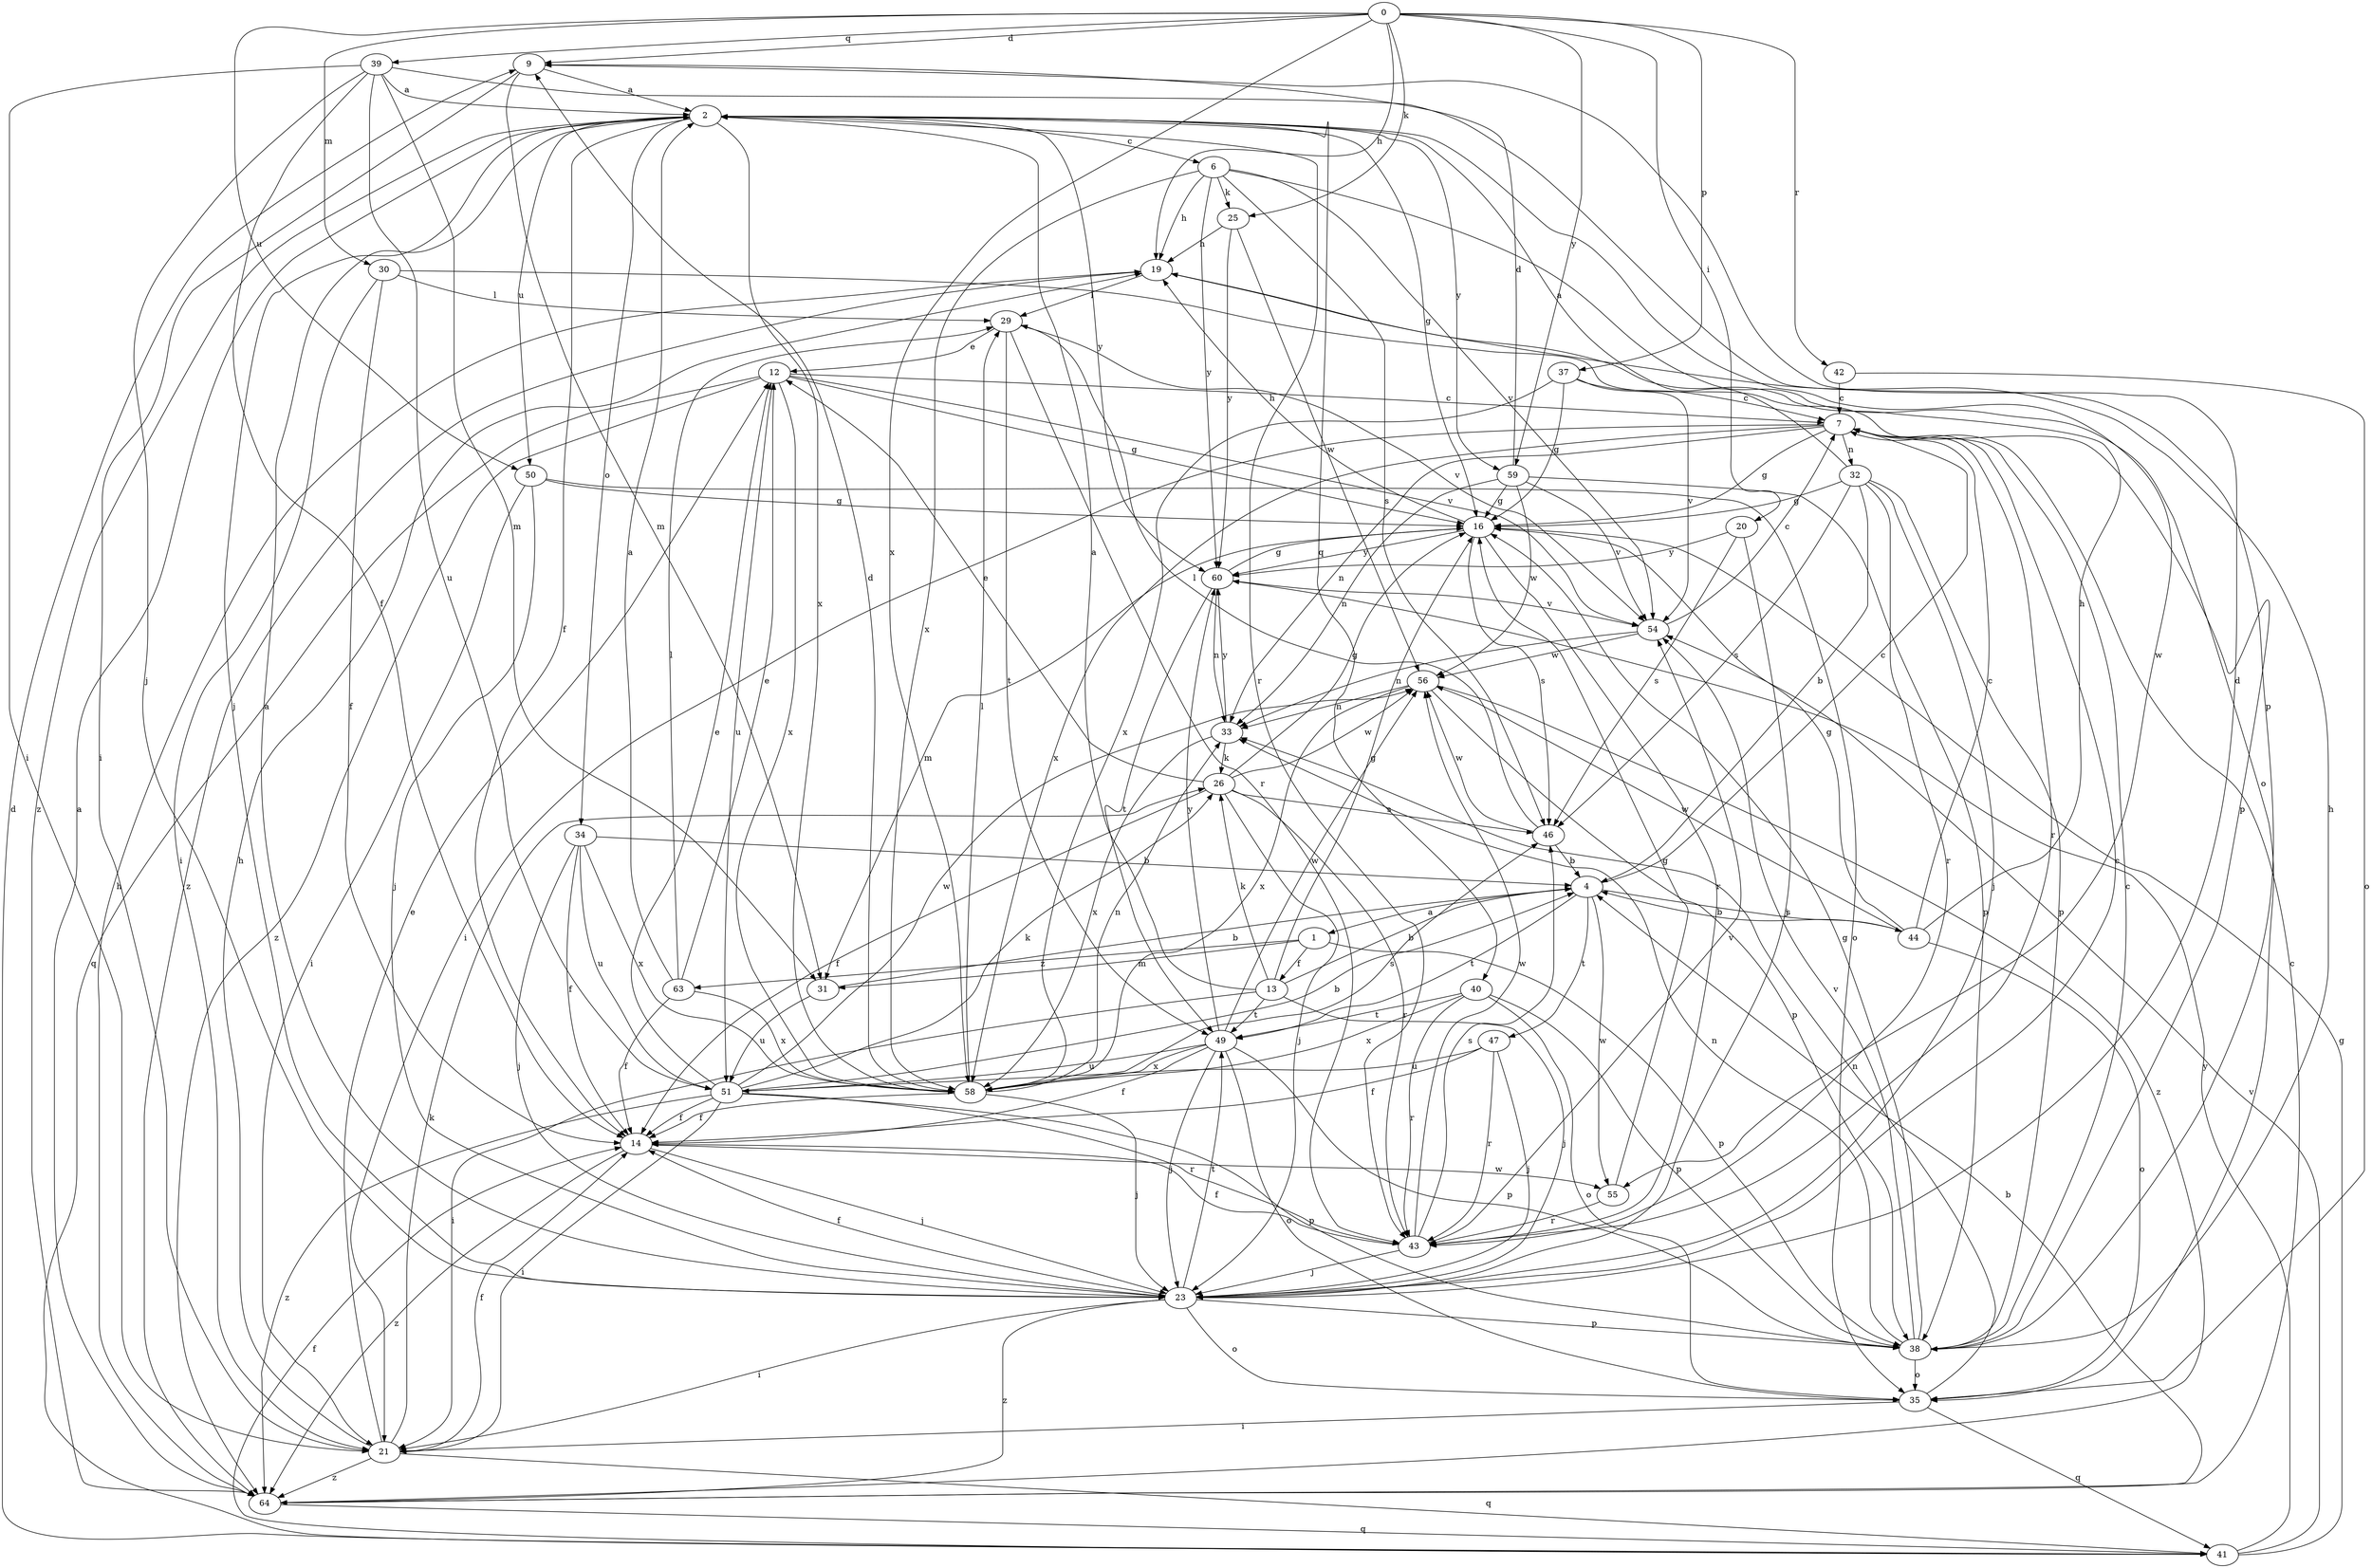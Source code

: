 strict digraph  {
0;
1;
2;
4;
6;
7;
9;
12;
13;
14;
16;
19;
20;
21;
23;
25;
26;
29;
30;
31;
32;
33;
34;
35;
37;
38;
39;
40;
41;
42;
43;
44;
46;
47;
49;
50;
51;
54;
55;
56;
58;
59;
60;
63;
64;
0 -> 9  [label=d];
0 -> 19  [label=h];
0 -> 20  [label=i];
0 -> 25  [label=k];
0 -> 30  [label=m];
0 -> 37  [label=p];
0 -> 39  [label=q];
0 -> 42  [label=r];
0 -> 50  [label=u];
0 -> 58  [label=x];
0 -> 59  [label=y];
1 -> 13  [label=f];
1 -> 31  [label=m];
1 -> 38  [label=p];
1 -> 63  [label=z];
2 -> 6  [label=c];
2 -> 14  [label=f];
2 -> 16  [label=g];
2 -> 23  [label=j];
2 -> 34  [label=o];
2 -> 40  [label=q];
2 -> 43  [label=r];
2 -> 50  [label=u];
2 -> 55  [label=w];
2 -> 58  [label=x];
2 -> 59  [label=y];
2 -> 60  [label=y];
2 -> 64  [label=z];
4 -> 1  [label=a];
4 -> 7  [label=c];
4 -> 44  [label=s];
4 -> 47  [label=t];
4 -> 49  [label=t];
4 -> 55  [label=w];
6 -> 19  [label=h];
6 -> 25  [label=k];
6 -> 35  [label=o];
6 -> 46  [label=s];
6 -> 54  [label=v];
6 -> 58  [label=x];
6 -> 60  [label=y];
7 -> 16  [label=g];
7 -> 21  [label=i];
7 -> 32  [label=n];
7 -> 33  [label=n];
7 -> 43  [label=r];
7 -> 58  [label=x];
9 -> 2  [label=a];
9 -> 21  [label=i];
9 -> 31  [label=m];
12 -> 7  [label=c];
12 -> 16  [label=g];
12 -> 41  [label=q];
12 -> 51  [label=u];
12 -> 54  [label=v];
12 -> 58  [label=x];
12 -> 64  [label=z];
13 -> 2  [label=a];
13 -> 4  [label=b];
13 -> 16  [label=g];
13 -> 21  [label=i];
13 -> 23  [label=j];
13 -> 26  [label=k];
13 -> 49  [label=t];
14 -> 23  [label=j];
14 -> 55  [label=w];
14 -> 64  [label=z];
16 -> 19  [label=h];
16 -> 31  [label=m];
16 -> 43  [label=r];
16 -> 46  [label=s];
16 -> 60  [label=y];
19 -> 29  [label=l];
19 -> 64  [label=z];
20 -> 23  [label=j];
20 -> 46  [label=s];
20 -> 60  [label=y];
21 -> 12  [label=e];
21 -> 14  [label=f];
21 -> 19  [label=h];
21 -> 26  [label=k];
21 -> 41  [label=q];
21 -> 64  [label=z];
23 -> 2  [label=a];
23 -> 7  [label=c];
23 -> 9  [label=d];
23 -> 14  [label=f];
23 -> 21  [label=i];
23 -> 35  [label=o];
23 -> 38  [label=p];
23 -> 49  [label=t];
23 -> 64  [label=z];
25 -> 19  [label=h];
25 -> 56  [label=w];
25 -> 60  [label=y];
26 -> 12  [label=e];
26 -> 14  [label=f];
26 -> 16  [label=g];
26 -> 23  [label=j];
26 -> 43  [label=r];
26 -> 46  [label=s];
26 -> 56  [label=w];
29 -> 12  [label=e];
29 -> 43  [label=r];
29 -> 49  [label=t];
29 -> 54  [label=v];
30 -> 14  [label=f];
30 -> 21  [label=i];
30 -> 29  [label=l];
30 -> 38  [label=p];
31 -> 4  [label=b];
31 -> 51  [label=u];
32 -> 2  [label=a];
32 -> 4  [label=b];
32 -> 16  [label=g];
32 -> 23  [label=j];
32 -> 38  [label=p];
32 -> 43  [label=r];
32 -> 46  [label=s];
33 -> 26  [label=k];
33 -> 58  [label=x];
33 -> 60  [label=y];
34 -> 4  [label=b];
34 -> 14  [label=f];
34 -> 23  [label=j];
34 -> 51  [label=u];
34 -> 58  [label=x];
35 -> 21  [label=i];
35 -> 33  [label=n];
35 -> 41  [label=q];
37 -> 7  [label=c];
37 -> 16  [label=g];
37 -> 54  [label=v];
37 -> 58  [label=x];
38 -> 7  [label=c];
38 -> 16  [label=g];
38 -> 19  [label=h];
38 -> 33  [label=n];
38 -> 35  [label=o];
38 -> 54  [label=v];
39 -> 2  [label=a];
39 -> 14  [label=f];
39 -> 21  [label=i];
39 -> 23  [label=j];
39 -> 31  [label=m];
39 -> 38  [label=p];
39 -> 51  [label=u];
40 -> 35  [label=o];
40 -> 38  [label=p];
40 -> 43  [label=r];
40 -> 49  [label=t];
40 -> 58  [label=x];
41 -> 9  [label=d];
41 -> 14  [label=f];
41 -> 16  [label=g];
41 -> 54  [label=v];
41 -> 60  [label=y];
42 -> 7  [label=c];
42 -> 35  [label=o];
43 -> 14  [label=f];
43 -> 23  [label=j];
43 -> 46  [label=s];
43 -> 54  [label=v];
43 -> 56  [label=w];
44 -> 4  [label=b];
44 -> 7  [label=c];
44 -> 16  [label=g];
44 -> 19  [label=h];
44 -> 35  [label=o];
44 -> 56  [label=w];
46 -> 4  [label=b];
46 -> 29  [label=l];
46 -> 56  [label=w];
47 -> 14  [label=f];
47 -> 23  [label=j];
47 -> 43  [label=r];
47 -> 51  [label=u];
49 -> 14  [label=f];
49 -> 23  [label=j];
49 -> 35  [label=o];
49 -> 38  [label=p];
49 -> 51  [label=u];
49 -> 56  [label=w];
49 -> 58  [label=x];
49 -> 60  [label=y];
50 -> 16  [label=g];
50 -> 21  [label=i];
50 -> 23  [label=j];
50 -> 35  [label=o];
51 -> 4  [label=b];
51 -> 12  [label=e];
51 -> 14  [label=f];
51 -> 21  [label=i];
51 -> 26  [label=k];
51 -> 38  [label=p];
51 -> 43  [label=r];
51 -> 56  [label=w];
51 -> 64  [label=z];
54 -> 7  [label=c];
54 -> 33  [label=n];
54 -> 56  [label=w];
55 -> 16  [label=g];
55 -> 43  [label=r];
56 -> 33  [label=n];
56 -> 38  [label=p];
56 -> 58  [label=x];
56 -> 64  [label=z];
58 -> 9  [label=d];
58 -> 14  [label=f];
58 -> 23  [label=j];
58 -> 29  [label=l];
58 -> 33  [label=n];
58 -> 46  [label=s];
59 -> 9  [label=d];
59 -> 16  [label=g];
59 -> 33  [label=n];
59 -> 38  [label=p];
59 -> 54  [label=v];
59 -> 56  [label=w];
60 -> 16  [label=g];
60 -> 33  [label=n];
60 -> 49  [label=t];
60 -> 54  [label=v];
63 -> 2  [label=a];
63 -> 12  [label=e];
63 -> 14  [label=f];
63 -> 29  [label=l];
63 -> 58  [label=x];
64 -> 2  [label=a];
64 -> 4  [label=b];
64 -> 7  [label=c];
64 -> 19  [label=h];
64 -> 41  [label=q];
}
